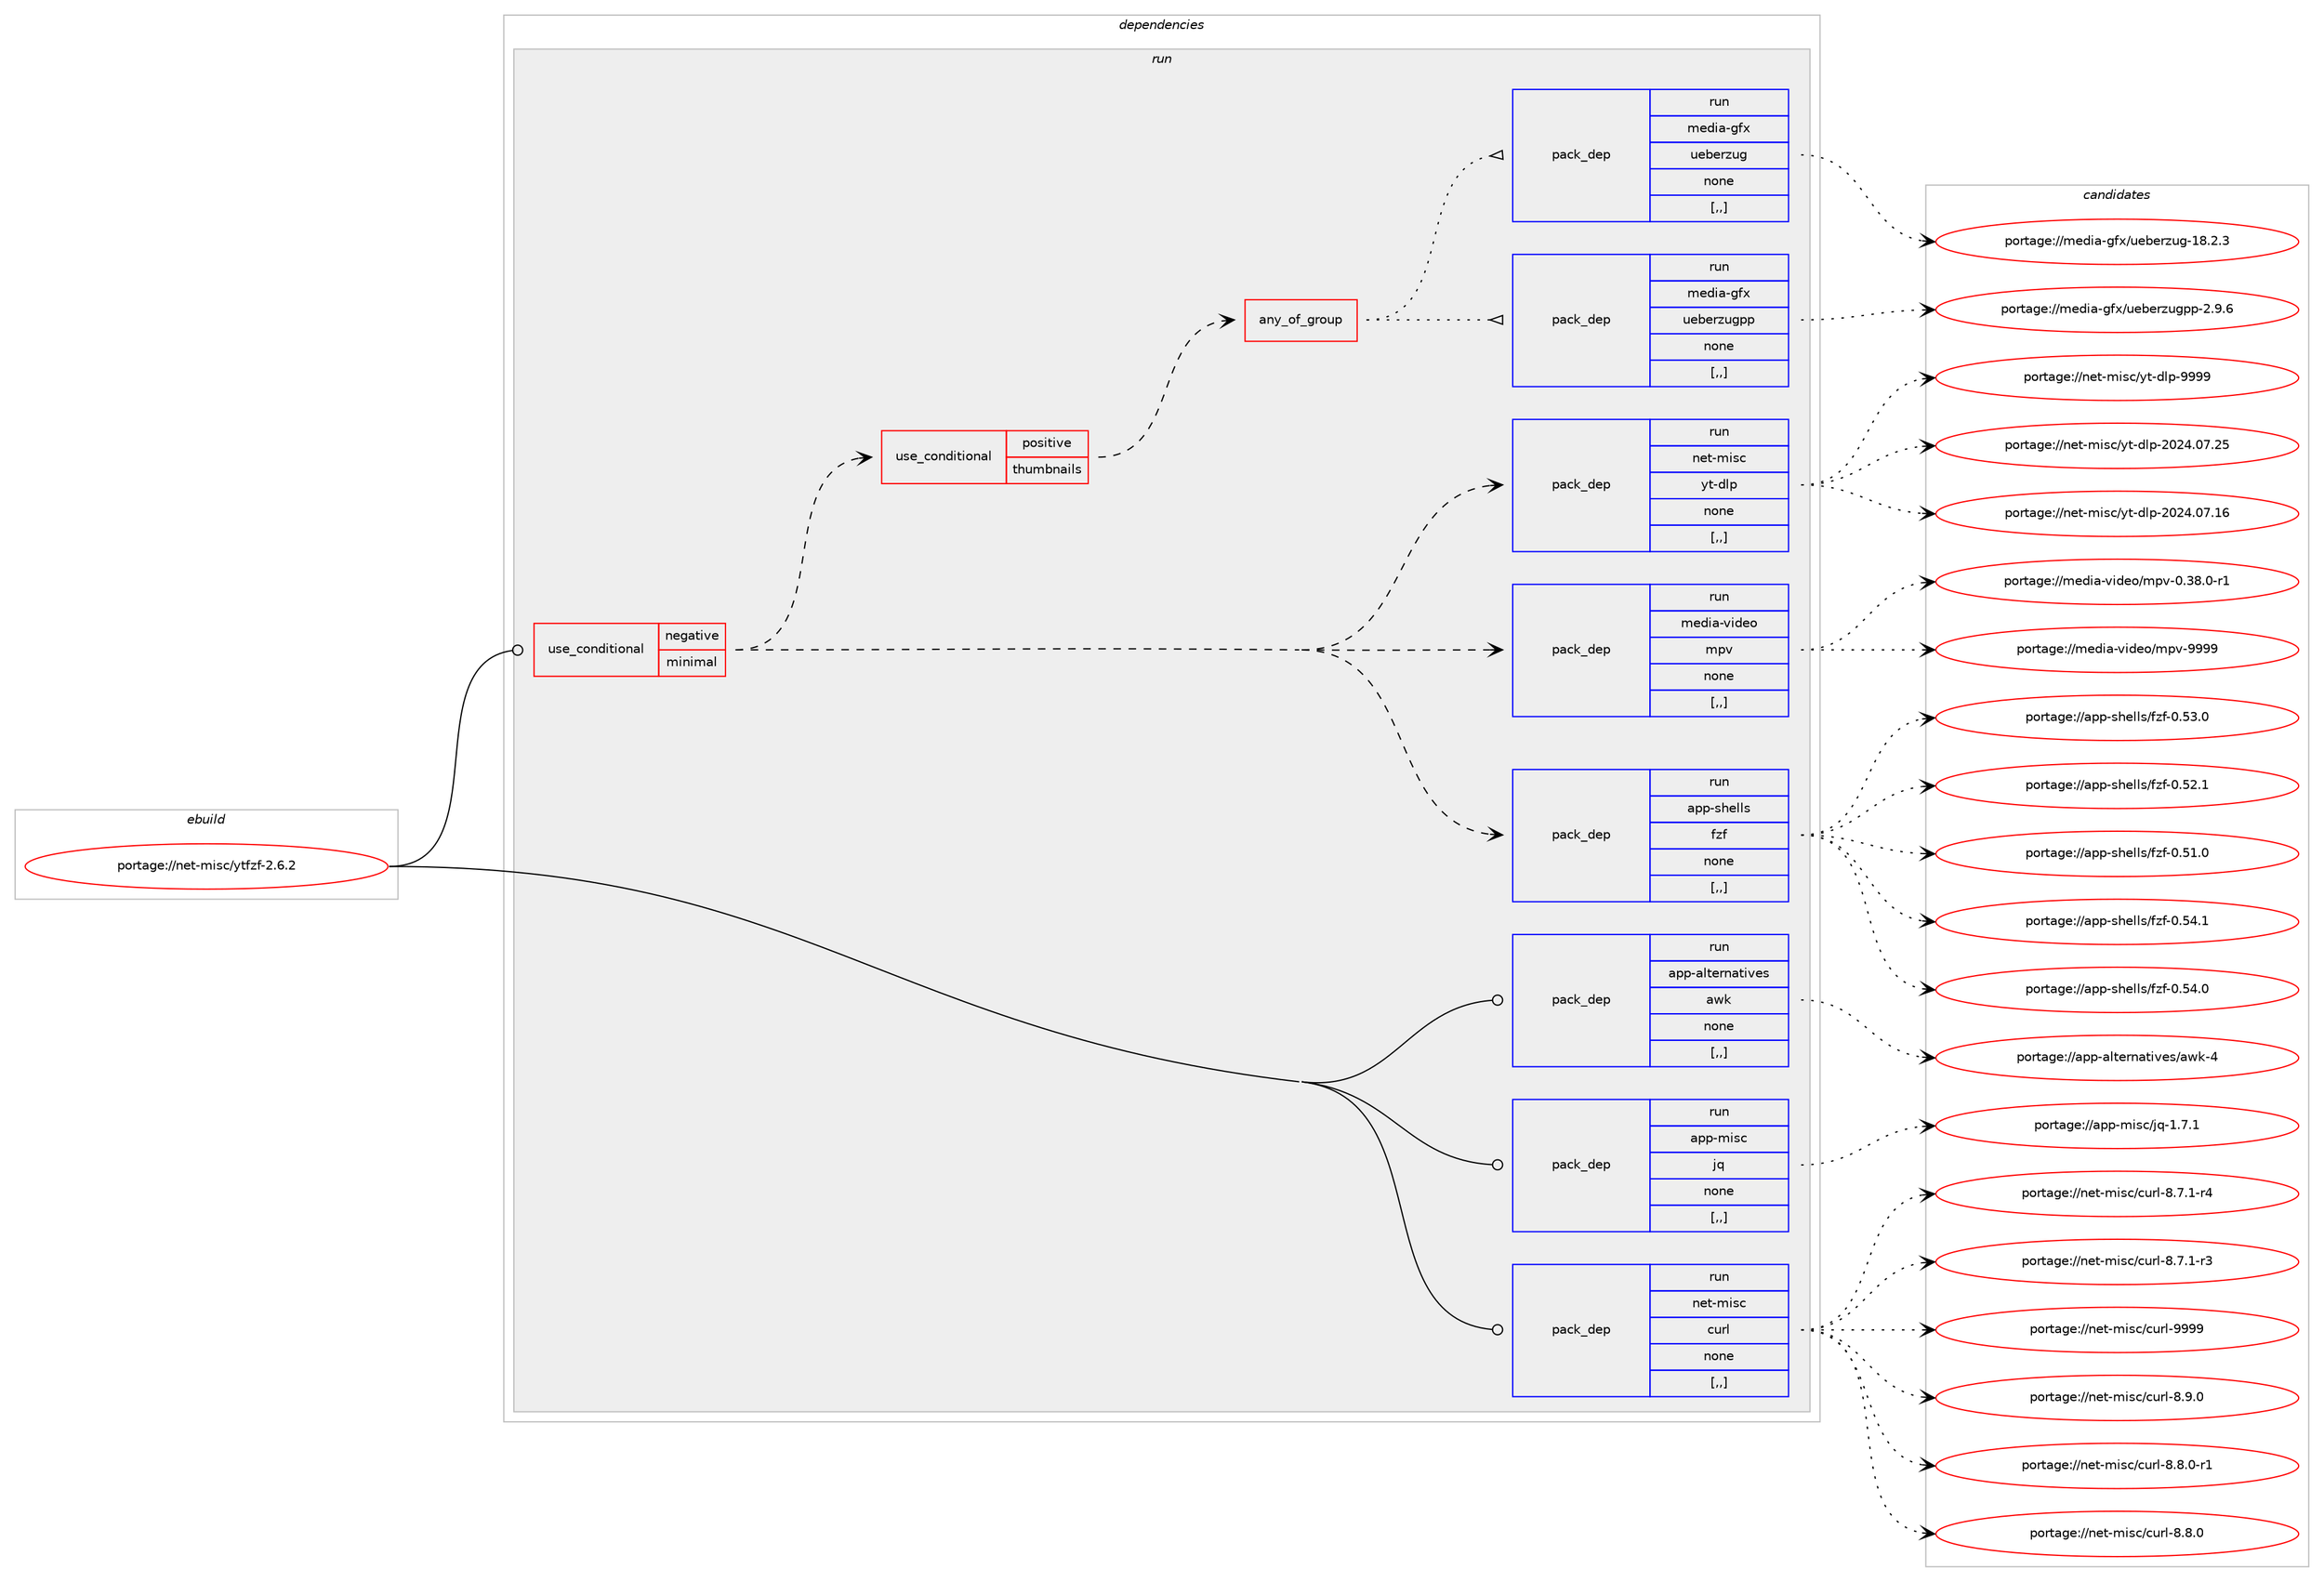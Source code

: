 digraph prolog {

# *************
# Graph options
# *************

newrank=true;
concentrate=true;
compound=true;
graph [rankdir=LR,fontname=Helvetica,fontsize=10,ranksep=1.5];#, ranksep=2.5, nodesep=0.2];
edge  [arrowhead=vee];
node  [fontname=Helvetica,fontsize=10];

# **********
# The ebuild
# **********

subgraph cluster_leftcol {
color=gray;
label=<<i>ebuild</i>>;
id [label="portage://net-misc/ytfzf-2.6.2", color=red, width=4, href="../net-misc/ytfzf-2.6.2.svg"];
}

# ****************
# The dependencies
# ****************

subgraph cluster_midcol {
color=gray;
label=<<i>dependencies</i>>;
subgraph cluster_compile {
fillcolor="#eeeeee";
style=filled;
label=<<i>compile</i>>;
}
subgraph cluster_compileandrun {
fillcolor="#eeeeee";
style=filled;
label=<<i>compile and run</i>>;
}
subgraph cluster_run {
fillcolor="#eeeeee";
style=filled;
label=<<i>run</i>>;
subgraph cond99603 {
dependency378041 [label=<<TABLE BORDER="0" CELLBORDER="1" CELLSPACING="0" CELLPADDING="4"><TR><TD ROWSPAN="3" CELLPADDING="10">use_conditional</TD></TR><TR><TD>negative</TD></TR><TR><TD>minimal</TD></TR></TABLE>>, shape=none, color=red];
subgraph pack275711 {
dependency378042 [label=<<TABLE BORDER="0" CELLBORDER="1" CELLSPACING="0" CELLPADDING="4" WIDTH="220"><TR><TD ROWSPAN="6" CELLPADDING="30">pack_dep</TD></TR><TR><TD WIDTH="110">run</TD></TR><TR><TD>app-shells</TD></TR><TR><TD>fzf</TD></TR><TR><TD>none</TD></TR><TR><TD>[,,]</TD></TR></TABLE>>, shape=none, color=blue];
}
dependency378041:e -> dependency378042:w [weight=20,style="dashed",arrowhead="vee"];
subgraph pack275712 {
dependency378043 [label=<<TABLE BORDER="0" CELLBORDER="1" CELLSPACING="0" CELLPADDING="4" WIDTH="220"><TR><TD ROWSPAN="6" CELLPADDING="30">pack_dep</TD></TR><TR><TD WIDTH="110">run</TD></TR><TR><TD>media-video</TD></TR><TR><TD>mpv</TD></TR><TR><TD>none</TD></TR><TR><TD>[,,]</TD></TR></TABLE>>, shape=none, color=blue];
}
dependency378041:e -> dependency378043:w [weight=20,style="dashed",arrowhead="vee"];
subgraph pack275713 {
dependency378044 [label=<<TABLE BORDER="0" CELLBORDER="1" CELLSPACING="0" CELLPADDING="4" WIDTH="220"><TR><TD ROWSPAN="6" CELLPADDING="30">pack_dep</TD></TR><TR><TD WIDTH="110">run</TD></TR><TR><TD>net-misc</TD></TR><TR><TD>yt-dlp</TD></TR><TR><TD>none</TD></TR><TR><TD>[,,]</TD></TR></TABLE>>, shape=none, color=blue];
}
dependency378041:e -> dependency378044:w [weight=20,style="dashed",arrowhead="vee"];
subgraph cond99604 {
dependency378045 [label=<<TABLE BORDER="0" CELLBORDER="1" CELLSPACING="0" CELLPADDING="4"><TR><TD ROWSPAN="3" CELLPADDING="10">use_conditional</TD></TR><TR><TD>positive</TD></TR><TR><TD>thumbnails</TD></TR></TABLE>>, shape=none, color=red];
subgraph any2534 {
dependency378046 [label=<<TABLE BORDER="0" CELLBORDER="1" CELLSPACING="0" CELLPADDING="4"><TR><TD CELLPADDING="10">any_of_group</TD></TR></TABLE>>, shape=none, color=red];subgraph pack275714 {
dependency378047 [label=<<TABLE BORDER="0" CELLBORDER="1" CELLSPACING="0" CELLPADDING="4" WIDTH="220"><TR><TD ROWSPAN="6" CELLPADDING="30">pack_dep</TD></TR><TR><TD WIDTH="110">run</TD></TR><TR><TD>media-gfx</TD></TR><TR><TD>ueberzugpp</TD></TR><TR><TD>none</TD></TR><TR><TD>[,,]</TD></TR></TABLE>>, shape=none, color=blue];
}
dependency378046:e -> dependency378047:w [weight=20,style="dotted",arrowhead="oinv"];
subgraph pack275715 {
dependency378048 [label=<<TABLE BORDER="0" CELLBORDER="1" CELLSPACING="0" CELLPADDING="4" WIDTH="220"><TR><TD ROWSPAN="6" CELLPADDING="30">pack_dep</TD></TR><TR><TD WIDTH="110">run</TD></TR><TR><TD>media-gfx</TD></TR><TR><TD>ueberzug</TD></TR><TR><TD>none</TD></TR><TR><TD>[,,]</TD></TR></TABLE>>, shape=none, color=blue];
}
dependency378046:e -> dependency378048:w [weight=20,style="dotted",arrowhead="oinv"];
}
dependency378045:e -> dependency378046:w [weight=20,style="dashed",arrowhead="vee"];
}
dependency378041:e -> dependency378045:w [weight=20,style="dashed",arrowhead="vee"];
}
id:e -> dependency378041:w [weight=20,style="solid",arrowhead="odot"];
subgraph pack275716 {
dependency378049 [label=<<TABLE BORDER="0" CELLBORDER="1" CELLSPACING="0" CELLPADDING="4" WIDTH="220"><TR><TD ROWSPAN="6" CELLPADDING="30">pack_dep</TD></TR><TR><TD WIDTH="110">run</TD></TR><TR><TD>app-alternatives</TD></TR><TR><TD>awk</TD></TR><TR><TD>none</TD></TR><TR><TD>[,,]</TD></TR></TABLE>>, shape=none, color=blue];
}
id:e -> dependency378049:w [weight=20,style="solid",arrowhead="odot"];
subgraph pack275717 {
dependency378050 [label=<<TABLE BORDER="0" CELLBORDER="1" CELLSPACING="0" CELLPADDING="4" WIDTH="220"><TR><TD ROWSPAN="6" CELLPADDING="30">pack_dep</TD></TR><TR><TD WIDTH="110">run</TD></TR><TR><TD>app-misc</TD></TR><TR><TD>jq</TD></TR><TR><TD>none</TD></TR><TR><TD>[,,]</TD></TR></TABLE>>, shape=none, color=blue];
}
id:e -> dependency378050:w [weight=20,style="solid",arrowhead="odot"];
subgraph pack275718 {
dependency378051 [label=<<TABLE BORDER="0" CELLBORDER="1" CELLSPACING="0" CELLPADDING="4" WIDTH="220"><TR><TD ROWSPAN="6" CELLPADDING="30">pack_dep</TD></TR><TR><TD WIDTH="110">run</TD></TR><TR><TD>net-misc</TD></TR><TR><TD>curl</TD></TR><TR><TD>none</TD></TR><TR><TD>[,,]</TD></TR></TABLE>>, shape=none, color=blue];
}
id:e -> dependency378051:w [weight=20,style="solid",arrowhead="odot"];
}
}

# **************
# The candidates
# **************

subgraph cluster_choices {
rank=same;
color=gray;
label=<<i>candidates</i>>;

subgraph choice275711 {
color=black;
nodesep=1;
choice97112112451151041011081081154710212210245484653524649 [label="portage://app-shells/fzf-0.54.1", color=red, width=4,href="../app-shells/fzf-0.54.1.svg"];
choice97112112451151041011081081154710212210245484653524648 [label="portage://app-shells/fzf-0.54.0", color=red, width=4,href="../app-shells/fzf-0.54.0.svg"];
choice97112112451151041011081081154710212210245484653514648 [label="portage://app-shells/fzf-0.53.0", color=red, width=4,href="../app-shells/fzf-0.53.0.svg"];
choice97112112451151041011081081154710212210245484653504649 [label="portage://app-shells/fzf-0.52.1", color=red, width=4,href="../app-shells/fzf-0.52.1.svg"];
choice97112112451151041011081081154710212210245484653494648 [label="portage://app-shells/fzf-0.51.0", color=red, width=4,href="../app-shells/fzf-0.51.0.svg"];
dependency378042:e -> choice97112112451151041011081081154710212210245484653524649:w [style=dotted,weight="100"];
dependency378042:e -> choice97112112451151041011081081154710212210245484653524648:w [style=dotted,weight="100"];
dependency378042:e -> choice97112112451151041011081081154710212210245484653514648:w [style=dotted,weight="100"];
dependency378042:e -> choice97112112451151041011081081154710212210245484653504649:w [style=dotted,weight="100"];
dependency378042:e -> choice97112112451151041011081081154710212210245484653494648:w [style=dotted,weight="100"];
}
subgraph choice275712 {
color=black;
nodesep=1;
choice1091011001059745118105100101111471091121184557575757 [label="portage://media-video/mpv-9999", color=red, width=4,href="../media-video/mpv-9999.svg"];
choice109101100105974511810510010111147109112118454846515646484511449 [label="portage://media-video/mpv-0.38.0-r1", color=red, width=4,href="../media-video/mpv-0.38.0-r1.svg"];
dependency378043:e -> choice1091011001059745118105100101111471091121184557575757:w [style=dotted,weight="100"];
dependency378043:e -> choice109101100105974511810510010111147109112118454846515646484511449:w [style=dotted,weight="100"];
}
subgraph choice275713 {
color=black;
nodesep=1;
choice110101116451091051159947121116451001081124557575757 [label="portage://net-misc/yt-dlp-9999", color=red, width=4,href="../net-misc/yt-dlp-9999.svg"];
choice110101116451091051159947121116451001081124550485052464855465053 [label="portage://net-misc/yt-dlp-2024.07.25", color=red, width=4,href="../net-misc/yt-dlp-2024.07.25.svg"];
choice110101116451091051159947121116451001081124550485052464855464954 [label="portage://net-misc/yt-dlp-2024.07.16", color=red, width=4,href="../net-misc/yt-dlp-2024.07.16.svg"];
dependency378044:e -> choice110101116451091051159947121116451001081124557575757:w [style=dotted,weight="100"];
dependency378044:e -> choice110101116451091051159947121116451001081124550485052464855465053:w [style=dotted,weight="100"];
dependency378044:e -> choice110101116451091051159947121116451001081124550485052464855464954:w [style=dotted,weight="100"];
}
subgraph choice275714 {
color=black;
nodesep=1;
choice10910110010597451031021204711710198101114122117103112112455046574654 [label="portage://media-gfx/ueberzugpp-2.9.6", color=red, width=4,href="../media-gfx/ueberzugpp-2.9.6.svg"];
dependency378047:e -> choice10910110010597451031021204711710198101114122117103112112455046574654:w [style=dotted,weight="100"];
}
subgraph choice275715 {
color=black;
nodesep=1;
choice1091011001059745103102120471171019810111412211710345495646504651 [label="portage://media-gfx/ueberzug-18.2.3", color=red, width=4,href="../media-gfx/ueberzug-18.2.3.svg"];
dependency378048:e -> choice1091011001059745103102120471171019810111412211710345495646504651:w [style=dotted,weight="100"];
}
subgraph choice275716 {
color=black;
nodesep=1;
choice9711211245971081161011141109711610511810111547971191074552 [label="portage://app-alternatives/awk-4", color=red, width=4,href="../app-alternatives/awk-4.svg"];
dependency378049:e -> choice9711211245971081161011141109711610511810111547971191074552:w [style=dotted,weight="100"];
}
subgraph choice275717 {
color=black;
nodesep=1;
choice97112112451091051159947106113454946554649 [label="portage://app-misc/jq-1.7.1", color=red, width=4,href="../app-misc/jq-1.7.1.svg"];
dependency378050:e -> choice97112112451091051159947106113454946554649:w [style=dotted,weight="100"];
}
subgraph choice275718 {
color=black;
nodesep=1;
choice110101116451091051159947991171141084557575757 [label="portage://net-misc/curl-9999", color=red, width=4,href="../net-misc/curl-9999.svg"];
choice11010111645109105115994799117114108455646574648 [label="portage://net-misc/curl-8.9.0", color=red, width=4,href="../net-misc/curl-8.9.0.svg"];
choice110101116451091051159947991171141084556465646484511449 [label="portage://net-misc/curl-8.8.0-r1", color=red, width=4,href="../net-misc/curl-8.8.0-r1.svg"];
choice11010111645109105115994799117114108455646564648 [label="portage://net-misc/curl-8.8.0", color=red, width=4,href="../net-misc/curl-8.8.0.svg"];
choice110101116451091051159947991171141084556465546494511452 [label="portage://net-misc/curl-8.7.1-r4", color=red, width=4,href="../net-misc/curl-8.7.1-r4.svg"];
choice110101116451091051159947991171141084556465546494511451 [label="portage://net-misc/curl-8.7.1-r3", color=red, width=4,href="../net-misc/curl-8.7.1-r3.svg"];
dependency378051:e -> choice110101116451091051159947991171141084557575757:w [style=dotted,weight="100"];
dependency378051:e -> choice11010111645109105115994799117114108455646574648:w [style=dotted,weight="100"];
dependency378051:e -> choice110101116451091051159947991171141084556465646484511449:w [style=dotted,weight="100"];
dependency378051:e -> choice11010111645109105115994799117114108455646564648:w [style=dotted,weight="100"];
dependency378051:e -> choice110101116451091051159947991171141084556465546494511452:w [style=dotted,weight="100"];
dependency378051:e -> choice110101116451091051159947991171141084556465546494511451:w [style=dotted,weight="100"];
}
}

}
